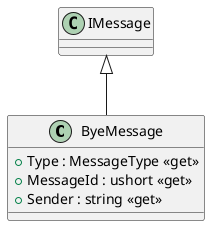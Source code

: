 @startuml
class ByeMessage {
    + Type : MessageType <<get>>
    + MessageId : ushort <<get>>
    + Sender : string <<get>>
}
IMessage <|-- ByeMessage
@enduml
